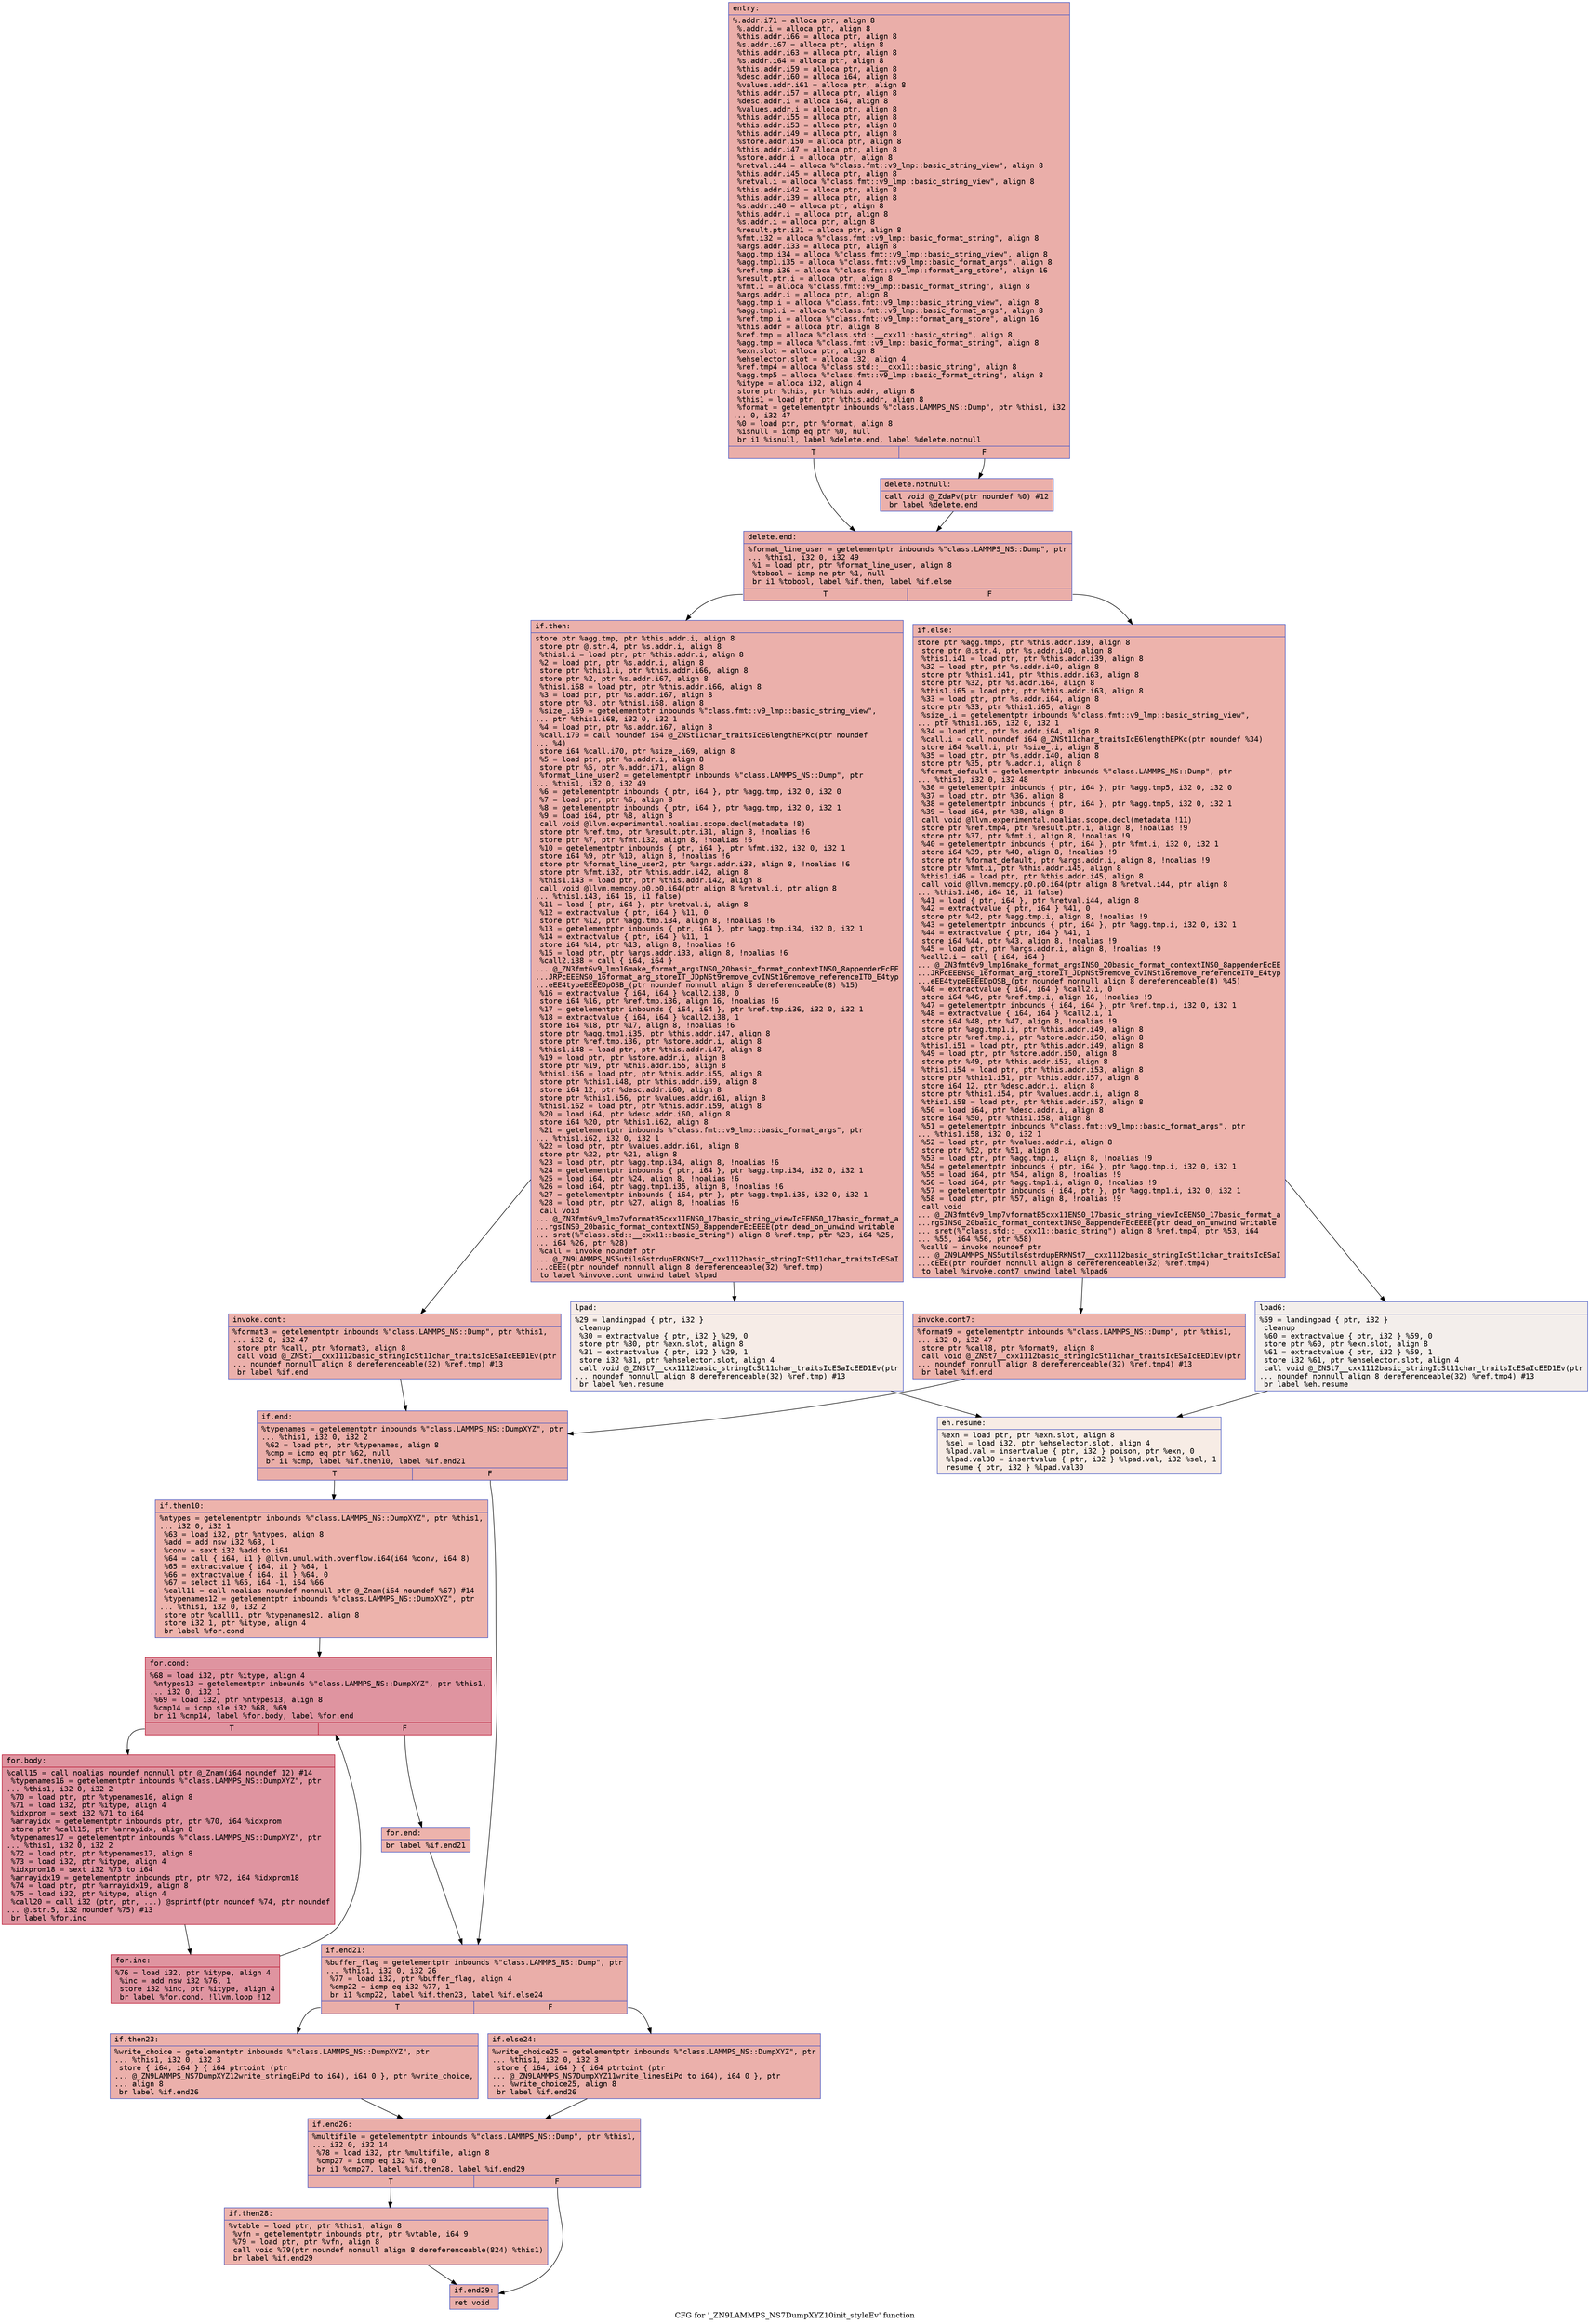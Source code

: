 digraph "CFG for '_ZN9LAMMPS_NS7DumpXYZ10init_styleEv' function" {
	label="CFG for '_ZN9LAMMPS_NS7DumpXYZ10init_styleEv' function";

	Node0x562b3e1deb30 [shape=record,color="#3d50c3ff", style=filled, fillcolor="#d0473d70" fontname="Courier",label="{entry:\l|  %.addr.i71 = alloca ptr, align 8\l  %.addr.i = alloca ptr, align 8\l  %this.addr.i66 = alloca ptr, align 8\l  %s.addr.i67 = alloca ptr, align 8\l  %this.addr.i63 = alloca ptr, align 8\l  %s.addr.i64 = alloca ptr, align 8\l  %this.addr.i59 = alloca ptr, align 8\l  %desc.addr.i60 = alloca i64, align 8\l  %values.addr.i61 = alloca ptr, align 8\l  %this.addr.i57 = alloca ptr, align 8\l  %desc.addr.i = alloca i64, align 8\l  %values.addr.i = alloca ptr, align 8\l  %this.addr.i55 = alloca ptr, align 8\l  %this.addr.i53 = alloca ptr, align 8\l  %this.addr.i49 = alloca ptr, align 8\l  %store.addr.i50 = alloca ptr, align 8\l  %this.addr.i47 = alloca ptr, align 8\l  %store.addr.i = alloca ptr, align 8\l  %retval.i44 = alloca %\"class.fmt::v9_lmp::basic_string_view\", align 8\l  %this.addr.i45 = alloca ptr, align 8\l  %retval.i = alloca %\"class.fmt::v9_lmp::basic_string_view\", align 8\l  %this.addr.i42 = alloca ptr, align 8\l  %this.addr.i39 = alloca ptr, align 8\l  %s.addr.i40 = alloca ptr, align 8\l  %this.addr.i = alloca ptr, align 8\l  %s.addr.i = alloca ptr, align 8\l  %result.ptr.i31 = alloca ptr, align 8\l  %fmt.i32 = alloca %\"class.fmt::v9_lmp::basic_format_string\", align 8\l  %args.addr.i33 = alloca ptr, align 8\l  %agg.tmp.i34 = alloca %\"class.fmt::v9_lmp::basic_string_view\", align 8\l  %agg.tmp1.i35 = alloca %\"class.fmt::v9_lmp::basic_format_args\", align 8\l  %ref.tmp.i36 = alloca %\"class.fmt::v9_lmp::format_arg_store\", align 16\l  %result.ptr.i = alloca ptr, align 8\l  %fmt.i = alloca %\"class.fmt::v9_lmp::basic_format_string\", align 8\l  %args.addr.i = alloca ptr, align 8\l  %agg.tmp.i = alloca %\"class.fmt::v9_lmp::basic_string_view\", align 8\l  %agg.tmp1.i = alloca %\"class.fmt::v9_lmp::basic_format_args\", align 8\l  %ref.tmp.i = alloca %\"class.fmt::v9_lmp::format_arg_store\", align 16\l  %this.addr = alloca ptr, align 8\l  %ref.tmp = alloca %\"class.std::__cxx11::basic_string\", align 8\l  %agg.tmp = alloca %\"class.fmt::v9_lmp::basic_format_string\", align 8\l  %exn.slot = alloca ptr, align 8\l  %ehselector.slot = alloca i32, align 4\l  %ref.tmp4 = alloca %\"class.std::__cxx11::basic_string\", align 8\l  %agg.tmp5 = alloca %\"class.fmt::v9_lmp::basic_format_string\", align 8\l  %itype = alloca i32, align 4\l  store ptr %this, ptr %this.addr, align 8\l  %this1 = load ptr, ptr %this.addr, align 8\l  %format = getelementptr inbounds %\"class.LAMMPS_NS::Dump\", ptr %this1, i32\l... 0, i32 47\l  %0 = load ptr, ptr %format, align 8\l  %isnull = icmp eq ptr %0, null\l  br i1 %isnull, label %delete.end, label %delete.notnull\l|{<s0>T|<s1>F}}"];
	Node0x562b3e1deb30:s0 -> Node0x562b3e1e24b0[tooltip="entry -> delete.end\nProbability 37.50%" ];
	Node0x562b3e1deb30:s1 -> Node0x562b3e1e2530[tooltip="entry -> delete.notnull\nProbability 62.50%" ];
	Node0x562b3e1e2530 [shape=record,color="#3d50c3ff", style=filled, fillcolor="#d24b4070" fontname="Courier",label="{delete.notnull:\l|  call void @_ZdaPv(ptr noundef %0) #12\l  br label %delete.end\l}"];
	Node0x562b3e1e2530 -> Node0x562b3e1e24b0[tooltip="delete.notnull -> delete.end\nProbability 100.00%" ];
	Node0x562b3e1e24b0 [shape=record,color="#3d50c3ff", style=filled, fillcolor="#d0473d70" fontname="Courier",label="{delete.end:\l|  %format_line_user = getelementptr inbounds %\"class.LAMMPS_NS::Dump\", ptr\l... %this1, i32 0, i32 49\l  %1 = load ptr, ptr %format_line_user, align 8\l  %tobool = icmp ne ptr %1, null\l  br i1 %tobool, label %if.then, label %if.else\l|{<s0>T|<s1>F}}"];
	Node0x562b3e1e24b0:s0 -> Node0x562b3e1e2ac0[tooltip="delete.end -> if.then\nProbability 62.50%" ];
	Node0x562b3e1e24b0:s1 -> Node0x562b3e1e2b30[tooltip="delete.end -> if.else\nProbability 37.50%" ];
	Node0x562b3e1e2ac0 [shape=record,color="#3d50c3ff", style=filled, fillcolor="#d24b4070" fontname="Courier",label="{if.then:\l|  store ptr %agg.tmp, ptr %this.addr.i, align 8\l  store ptr @.str.4, ptr %s.addr.i, align 8\l  %this1.i = load ptr, ptr %this.addr.i, align 8\l  %2 = load ptr, ptr %s.addr.i, align 8\l  store ptr %this1.i, ptr %this.addr.i66, align 8\l  store ptr %2, ptr %s.addr.i67, align 8\l  %this1.i68 = load ptr, ptr %this.addr.i66, align 8\l  %3 = load ptr, ptr %s.addr.i67, align 8\l  store ptr %3, ptr %this1.i68, align 8\l  %size_.i69 = getelementptr inbounds %\"class.fmt::v9_lmp::basic_string_view\",\l... ptr %this1.i68, i32 0, i32 1\l  %4 = load ptr, ptr %s.addr.i67, align 8\l  %call.i70 = call noundef i64 @_ZNSt11char_traitsIcE6lengthEPKc(ptr noundef\l... %4)\l  store i64 %call.i70, ptr %size_.i69, align 8\l  %5 = load ptr, ptr %s.addr.i, align 8\l  store ptr %5, ptr %.addr.i71, align 8\l  %format_line_user2 = getelementptr inbounds %\"class.LAMMPS_NS::Dump\", ptr\l... %this1, i32 0, i32 49\l  %6 = getelementptr inbounds \{ ptr, i64 \}, ptr %agg.tmp, i32 0, i32 0\l  %7 = load ptr, ptr %6, align 8\l  %8 = getelementptr inbounds \{ ptr, i64 \}, ptr %agg.tmp, i32 0, i32 1\l  %9 = load i64, ptr %8, align 8\l  call void @llvm.experimental.noalias.scope.decl(metadata !8)\l  store ptr %ref.tmp, ptr %result.ptr.i31, align 8, !noalias !6\l  store ptr %7, ptr %fmt.i32, align 8, !noalias !6\l  %10 = getelementptr inbounds \{ ptr, i64 \}, ptr %fmt.i32, i32 0, i32 1\l  store i64 %9, ptr %10, align 8, !noalias !6\l  store ptr %format_line_user2, ptr %args.addr.i33, align 8, !noalias !6\l  store ptr %fmt.i32, ptr %this.addr.i42, align 8\l  %this1.i43 = load ptr, ptr %this.addr.i42, align 8\l  call void @llvm.memcpy.p0.p0.i64(ptr align 8 %retval.i, ptr align 8\l... %this1.i43, i64 16, i1 false)\l  %11 = load \{ ptr, i64 \}, ptr %retval.i, align 8\l  %12 = extractvalue \{ ptr, i64 \} %11, 0\l  store ptr %12, ptr %agg.tmp.i34, align 8, !noalias !6\l  %13 = getelementptr inbounds \{ ptr, i64 \}, ptr %agg.tmp.i34, i32 0, i32 1\l  %14 = extractvalue \{ ptr, i64 \} %11, 1\l  store i64 %14, ptr %13, align 8, !noalias !6\l  %15 = load ptr, ptr %args.addr.i33, align 8, !noalias !6\l  %call2.i38 = call \{ i64, i64 \}\l... @_ZN3fmt6v9_lmp16make_format_argsINS0_20basic_format_contextINS0_8appenderEcEE\l...JRPcEEENS0_16format_arg_storeIT_JDpNSt9remove_cvINSt16remove_referenceIT0_E4typ\l...eEE4typeEEEEDpOSB_(ptr noundef nonnull align 8 dereferenceable(8) %15)\l  %16 = extractvalue \{ i64, i64 \} %call2.i38, 0\l  store i64 %16, ptr %ref.tmp.i36, align 16, !noalias !6\l  %17 = getelementptr inbounds \{ i64, i64 \}, ptr %ref.tmp.i36, i32 0, i32 1\l  %18 = extractvalue \{ i64, i64 \} %call2.i38, 1\l  store i64 %18, ptr %17, align 8, !noalias !6\l  store ptr %agg.tmp1.i35, ptr %this.addr.i47, align 8\l  store ptr %ref.tmp.i36, ptr %store.addr.i, align 8\l  %this1.i48 = load ptr, ptr %this.addr.i47, align 8\l  %19 = load ptr, ptr %store.addr.i, align 8\l  store ptr %19, ptr %this.addr.i55, align 8\l  %this1.i56 = load ptr, ptr %this.addr.i55, align 8\l  store ptr %this1.i48, ptr %this.addr.i59, align 8\l  store i64 12, ptr %desc.addr.i60, align 8\l  store ptr %this1.i56, ptr %values.addr.i61, align 8\l  %this1.i62 = load ptr, ptr %this.addr.i59, align 8\l  %20 = load i64, ptr %desc.addr.i60, align 8\l  store i64 %20, ptr %this1.i62, align 8\l  %21 = getelementptr inbounds %\"class.fmt::v9_lmp::basic_format_args\", ptr\l... %this1.i62, i32 0, i32 1\l  %22 = load ptr, ptr %values.addr.i61, align 8\l  store ptr %22, ptr %21, align 8\l  %23 = load ptr, ptr %agg.tmp.i34, align 8, !noalias !6\l  %24 = getelementptr inbounds \{ ptr, i64 \}, ptr %agg.tmp.i34, i32 0, i32 1\l  %25 = load i64, ptr %24, align 8, !noalias !6\l  %26 = load i64, ptr %agg.tmp1.i35, align 8, !noalias !6\l  %27 = getelementptr inbounds \{ i64, ptr \}, ptr %agg.tmp1.i35, i32 0, i32 1\l  %28 = load ptr, ptr %27, align 8, !noalias !6\l  call void\l... @_ZN3fmt6v9_lmp7vformatB5cxx11ENS0_17basic_string_viewIcEENS0_17basic_format_a\l...rgsINS0_20basic_format_contextINS0_8appenderEcEEEE(ptr dead_on_unwind writable\l... sret(%\"class.std::__cxx11::basic_string\") align 8 %ref.tmp, ptr %23, i64 %25,\l... i64 %26, ptr %28)\l  %call = invoke noundef ptr\l... @_ZN9LAMMPS_NS5utils6strdupERKNSt7__cxx1112basic_stringIcSt11char_traitsIcESaI\l...cEEE(ptr noundef nonnull align 8 dereferenceable(32) %ref.tmp)\l          to label %invoke.cont unwind label %lpad\l}"];
	Node0x562b3e1e2ac0 -> Node0x562b3e1e63a0[tooltip="if.then -> invoke.cont\nProbability 100.00%" ];
	Node0x562b3e1e2ac0 -> Node0x562b3e1e6450[tooltip="if.then -> lpad\nProbability 0.00%" ];
	Node0x562b3e1e63a0 [shape=record,color="#3d50c3ff", style=filled, fillcolor="#d24b4070" fontname="Courier",label="{invoke.cont:\l|  %format3 = getelementptr inbounds %\"class.LAMMPS_NS::Dump\", ptr %this1,\l... i32 0, i32 47\l  store ptr %call, ptr %format3, align 8\l  call void @_ZNSt7__cxx1112basic_stringIcSt11char_traitsIcESaIcEED1Ev(ptr\l... noundef nonnull align 8 dereferenceable(32) %ref.tmp) #13\l  br label %if.end\l}"];
	Node0x562b3e1e63a0 -> Node0x562b3e1e6730[tooltip="invoke.cont -> if.end\nProbability 100.00%" ];
	Node0x562b3e1e6450 [shape=record,color="#3d50c3ff", style=filled, fillcolor="#ead5c970" fontname="Courier",label="{lpad:\l|  %29 = landingpad \{ ptr, i32 \}\l          cleanup\l  %30 = extractvalue \{ ptr, i32 \} %29, 0\l  store ptr %30, ptr %exn.slot, align 8\l  %31 = extractvalue \{ ptr, i32 \} %29, 1\l  store i32 %31, ptr %ehselector.slot, align 4\l  call void @_ZNSt7__cxx1112basic_stringIcSt11char_traitsIcESaIcEED1Ev(ptr\l... noundef nonnull align 8 dereferenceable(32) %ref.tmp) #13\l  br label %eh.resume\l}"];
	Node0x562b3e1e6450 -> Node0x562b3e1e6b10[tooltip="lpad -> eh.resume\nProbability 100.00%" ];
	Node0x562b3e1e2b30 [shape=record,color="#3d50c3ff", style=filled, fillcolor="#d6524470" fontname="Courier",label="{if.else:\l|  store ptr %agg.tmp5, ptr %this.addr.i39, align 8\l  store ptr @.str.4, ptr %s.addr.i40, align 8\l  %this1.i41 = load ptr, ptr %this.addr.i39, align 8\l  %32 = load ptr, ptr %s.addr.i40, align 8\l  store ptr %this1.i41, ptr %this.addr.i63, align 8\l  store ptr %32, ptr %s.addr.i64, align 8\l  %this1.i65 = load ptr, ptr %this.addr.i63, align 8\l  %33 = load ptr, ptr %s.addr.i64, align 8\l  store ptr %33, ptr %this1.i65, align 8\l  %size_.i = getelementptr inbounds %\"class.fmt::v9_lmp::basic_string_view\",\l... ptr %this1.i65, i32 0, i32 1\l  %34 = load ptr, ptr %s.addr.i64, align 8\l  %call.i = call noundef i64 @_ZNSt11char_traitsIcE6lengthEPKc(ptr noundef %34)\l  store i64 %call.i, ptr %size_.i, align 8\l  %35 = load ptr, ptr %s.addr.i40, align 8\l  store ptr %35, ptr %.addr.i, align 8\l  %format_default = getelementptr inbounds %\"class.LAMMPS_NS::Dump\", ptr\l... %this1, i32 0, i32 48\l  %36 = getelementptr inbounds \{ ptr, i64 \}, ptr %agg.tmp5, i32 0, i32 0\l  %37 = load ptr, ptr %36, align 8\l  %38 = getelementptr inbounds \{ ptr, i64 \}, ptr %agg.tmp5, i32 0, i32 1\l  %39 = load i64, ptr %38, align 8\l  call void @llvm.experimental.noalias.scope.decl(metadata !11)\l  store ptr %ref.tmp4, ptr %result.ptr.i, align 8, !noalias !9\l  store ptr %37, ptr %fmt.i, align 8, !noalias !9\l  %40 = getelementptr inbounds \{ ptr, i64 \}, ptr %fmt.i, i32 0, i32 1\l  store i64 %39, ptr %40, align 8, !noalias !9\l  store ptr %format_default, ptr %args.addr.i, align 8, !noalias !9\l  store ptr %fmt.i, ptr %this.addr.i45, align 8\l  %this1.i46 = load ptr, ptr %this.addr.i45, align 8\l  call void @llvm.memcpy.p0.p0.i64(ptr align 8 %retval.i44, ptr align 8\l... %this1.i46, i64 16, i1 false)\l  %41 = load \{ ptr, i64 \}, ptr %retval.i44, align 8\l  %42 = extractvalue \{ ptr, i64 \} %41, 0\l  store ptr %42, ptr %agg.tmp.i, align 8, !noalias !9\l  %43 = getelementptr inbounds \{ ptr, i64 \}, ptr %agg.tmp.i, i32 0, i32 1\l  %44 = extractvalue \{ ptr, i64 \} %41, 1\l  store i64 %44, ptr %43, align 8, !noalias !9\l  %45 = load ptr, ptr %args.addr.i, align 8, !noalias !9\l  %call2.i = call \{ i64, i64 \}\l... @_ZN3fmt6v9_lmp16make_format_argsINS0_20basic_format_contextINS0_8appenderEcEE\l...JRPcEEENS0_16format_arg_storeIT_JDpNSt9remove_cvINSt16remove_referenceIT0_E4typ\l...eEE4typeEEEEDpOSB_(ptr noundef nonnull align 8 dereferenceable(8) %45)\l  %46 = extractvalue \{ i64, i64 \} %call2.i, 0\l  store i64 %46, ptr %ref.tmp.i, align 16, !noalias !9\l  %47 = getelementptr inbounds \{ i64, i64 \}, ptr %ref.tmp.i, i32 0, i32 1\l  %48 = extractvalue \{ i64, i64 \} %call2.i, 1\l  store i64 %48, ptr %47, align 8, !noalias !9\l  store ptr %agg.tmp1.i, ptr %this.addr.i49, align 8\l  store ptr %ref.tmp.i, ptr %store.addr.i50, align 8\l  %this1.i51 = load ptr, ptr %this.addr.i49, align 8\l  %49 = load ptr, ptr %store.addr.i50, align 8\l  store ptr %49, ptr %this.addr.i53, align 8\l  %this1.i54 = load ptr, ptr %this.addr.i53, align 8\l  store ptr %this1.i51, ptr %this.addr.i57, align 8\l  store i64 12, ptr %desc.addr.i, align 8\l  store ptr %this1.i54, ptr %values.addr.i, align 8\l  %this1.i58 = load ptr, ptr %this.addr.i57, align 8\l  %50 = load i64, ptr %desc.addr.i, align 8\l  store i64 %50, ptr %this1.i58, align 8\l  %51 = getelementptr inbounds %\"class.fmt::v9_lmp::basic_format_args\", ptr\l... %this1.i58, i32 0, i32 1\l  %52 = load ptr, ptr %values.addr.i, align 8\l  store ptr %52, ptr %51, align 8\l  %53 = load ptr, ptr %agg.tmp.i, align 8, !noalias !9\l  %54 = getelementptr inbounds \{ ptr, i64 \}, ptr %agg.tmp.i, i32 0, i32 1\l  %55 = load i64, ptr %54, align 8, !noalias !9\l  %56 = load i64, ptr %agg.tmp1.i, align 8, !noalias !9\l  %57 = getelementptr inbounds \{ i64, ptr \}, ptr %agg.tmp1.i, i32 0, i32 1\l  %58 = load ptr, ptr %57, align 8, !noalias !9\l  call void\l... @_ZN3fmt6v9_lmp7vformatB5cxx11ENS0_17basic_string_viewIcEENS0_17basic_format_a\l...rgsINS0_20basic_format_contextINS0_8appenderEcEEEE(ptr dead_on_unwind writable\l... sret(%\"class.std::__cxx11::basic_string\") align 8 %ref.tmp4, ptr %53, i64\l... %55, i64 %56, ptr %58)\l  %call8 = invoke noundef ptr\l... @_ZN9LAMMPS_NS5utils6strdupERKNSt7__cxx1112basic_stringIcSt11char_traitsIcESaI\l...cEEE(ptr noundef nonnull align 8 dereferenceable(32) %ref.tmp4)\l          to label %invoke.cont7 unwind label %lpad6\l}"];
	Node0x562b3e1e2b30 -> Node0x562b3e1ea890[tooltip="if.else -> invoke.cont7\nProbability 100.00%" ];
	Node0x562b3e1e2b30 -> Node0x562b3e1ea8e0[tooltip="if.else -> lpad6\nProbability 0.00%" ];
	Node0x562b3e1ea890 [shape=record,color="#3d50c3ff", style=filled, fillcolor="#d6524470" fontname="Courier",label="{invoke.cont7:\l|  %format9 = getelementptr inbounds %\"class.LAMMPS_NS::Dump\", ptr %this1,\l... i32 0, i32 47\l  store ptr %call8, ptr %format9, align 8\l  call void @_ZNSt7__cxx1112basic_stringIcSt11char_traitsIcESaIcEED1Ev(ptr\l... noundef nonnull align 8 dereferenceable(32) %ref.tmp4) #13\l  br label %if.end\l}"];
	Node0x562b3e1ea890 -> Node0x562b3e1e6730[tooltip="invoke.cont7 -> if.end\nProbability 100.00%" ];
	Node0x562b3e1ea8e0 [shape=record,color="#3d50c3ff", style=filled, fillcolor="#e5d8d170" fontname="Courier",label="{lpad6:\l|  %59 = landingpad \{ ptr, i32 \}\l          cleanup\l  %60 = extractvalue \{ ptr, i32 \} %59, 0\l  store ptr %60, ptr %exn.slot, align 8\l  %61 = extractvalue \{ ptr, i32 \} %59, 1\l  store i32 %61, ptr %ehselector.slot, align 4\l  call void @_ZNSt7__cxx1112basic_stringIcSt11char_traitsIcESaIcEED1Ev(ptr\l... noundef nonnull align 8 dereferenceable(32) %ref.tmp4) #13\l  br label %eh.resume\l}"];
	Node0x562b3e1ea8e0 -> Node0x562b3e1e6b10[tooltip="lpad6 -> eh.resume\nProbability 100.00%" ];
	Node0x562b3e1e6730 [shape=record,color="#3d50c3ff", style=filled, fillcolor="#d0473d70" fontname="Courier",label="{if.end:\l|  %typenames = getelementptr inbounds %\"class.LAMMPS_NS::DumpXYZ\", ptr\l... %this1, i32 0, i32 2\l  %62 = load ptr, ptr %typenames, align 8\l  %cmp = icmp eq ptr %62, null\l  br i1 %cmp, label %if.then10, label %if.end21\l|{<s0>T|<s1>F}}"];
	Node0x562b3e1e6730:s0 -> Node0x562b3e1eabc0[tooltip="if.end -> if.then10\nProbability 37.50%" ];
	Node0x562b3e1e6730:s1 -> Node0x562b3e1eb2c0[tooltip="if.end -> if.end21\nProbability 62.50%" ];
	Node0x562b3e1eabc0 [shape=record,color="#3d50c3ff", style=filled, fillcolor="#d6524470" fontname="Courier",label="{if.then10:\l|  %ntypes = getelementptr inbounds %\"class.LAMMPS_NS::DumpXYZ\", ptr %this1,\l... i32 0, i32 1\l  %63 = load i32, ptr %ntypes, align 8\l  %add = add nsw i32 %63, 1\l  %conv = sext i32 %add to i64\l  %64 = call \{ i64, i1 \} @llvm.umul.with.overflow.i64(i64 %conv, i64 8)\l  %65 = extractvalue \{ i64, i1 \} %64, 1\l  %66 = extractvalue \{ i64, i1 \} %64, 0\l  %67 = select i1 %65, i64 -1, i64 %66\l  %call11 = call noalias noundef nonnull ptr @_Znam(i64 noundef %67) #14\l  %typenames12 = getelementptr inbounds %\"class.LAMMPS_NS::DumpXYZ\", ptr\l... %this1, i32 0, i32 2\l  store ptr %call11, ptr %typenames12, align 8\l  store i32 1, ptr %itype, align 4\l  br label %for.cond\l}"];
	Node0x562b3e1eabc0 -> Node0x562b3e1ebe30[tooltip="if.then10 -> for.cond\nProbability 100.00%" ];
	Node0x562b3e1ebe30 [shape=record,color="#b70d28ff", style=filled, fillcolor="#b70d2870" fontname="Courier",label="{for.cond:\l|  %68 = load i32, ptr %itype, align 4\l  %ntypes13 = getelementptr inbounds %\"class.LAMMPS_NS::DumpXYZ\", ptr %this1,\l... i32 0, i32 1\l  %69 = load i32, ptr %ntypes13, align 8\l  %cmp14 = icmp sle i32 %68, %69\l  br i1 %cmp14, label %for.body, label %for.end\l|{<s0>T|<s1>F}}"];
	Node0x562b3e1ebe30:s0 -> Node0x562b3e1e1fc0[tooltip="for.cond -> for.body\nProbability 96.88%" ];
	Node0x562b3e1ebe30:s1 -> Node0x562b3e1e2040[tooltip="for.cond -> for.end\nProbability 3.12%" ];
	Node0x562b3e1e1fc0 [shape=record,color="#b70d28ff", style=filled, fillcolor="#b70d2870" fontname="Courier",label="{for.body:\l|  %call15 = call noalias noundef nonnull ptr @_Znam(i64 noundef 12) #14\l  %typenames16 = getelementptr inbounds %\"class.LAMMPS_NS::DumpXYZ\", ptr\l... %this1, i32 0, i32 2\l  %70 = load ptr, ptr %typenames16, align 8\l  %71 = load i32, ptr %itype, align 4\l  %idxprom = sext i32 %71 to i64\l  %arrayidx = getelementptr inbounds ptr, ptr %70, i64 %idxprom\l  store ptr %call15, ptr %arrayidx, align 8\l  %typenames17 = getelementptr inbounds %\"class.LAMMPS_NS::DumpXYZ\", ptr\l... %this1, i32 0, i32 2\l  %72 = load ptr, ptr %typenames17, align 8\l  %73 = load i32, ptr %itype, align 4\l  %idxprom18 = sext i32 %73 to i64\l  %arrayidx19 = getelementptr inbounds ptr, ptr %72, i64 %idxprom18\l  %74 = load ptr, ptr %arrayidx19, align 8\l  %75 = load i32, ptr %itype, align 4\l  %call20 = call i32 (ptr, ptr, ...) @sprintf(ptr noundef %74, ptr noundef\l... @.str.5, i32 noundef %75) #13\l  br label %for.inc\l}"];
	Node0x562b3e1e1fc0 -> Node0x562b3e1ed4b0[tooltip="for.body -> for.inc\nProbability 100.00%" ];
	Node0x562b3e1ed4b0 [shape=record,color="#b70d28ff", style=filled, fillcolor="#b70d2870" fontname="Courier",label="{for.inc:\l|  %76 = load i32, ptr %itype, align 4\l  %inc = add nsw i32 %76, 1\l  store i32 %inc, ptr %itype, align 4\l  br label %for.cond, !llvm.loop !12\l}"];
	Node0x562b3e1ed4b0 -> Node0x562b3e1ebe30[tooltip="for.inc -> for.cond\nProbability 100.00%" ];
	Node0x562b3e1e2040 [shape=record,color="#3d50c3ff", style=filled, fillcolor="#d6524470" fontname="Courier",label="{for.end:\l|  br label %if.end21\l}"];
	Node0x562b3e1e2040 -> Node0x562b3e1eb2c0[tooltip="for.end -> if.end21\nProbability 100.00%" ];
	Node0x562b3e1eb2c0 [shape=record,color="#3d50c3ff", style=filled, fillcolor="#d0473d70" fontname="Courier",label="{if.end21:\l|  %buffer_flag = getelementptr inbounds %\"class.LAMMPS_NS::Dump\", ptr\l... %this1, i32 0, i32 26\l  %77 = load i32, ptr %buffer_flag, align 4\l  %cmp22 = icmp eq i32 %77, 1\l  br i1 %cmp22, label %if.then23, label %if.else24\l|{<s0>T|<s1>F}}"];
	Node0x562b3e1eb2c0:s0 -> Node0x562b3e1edc10[tooltip="if.end21 -> if.then23\nProbability 50.00%" ];
	Node0x562b3e1eb2c0:s1 -> Node0x562b3e1edc90[tooltip="if.end21 -> if.else24\nProbability 50.00%" ];
	Node0x562b3e1edc10 [shape=record,color="#3d50c3ff", style=filled, fillcolor="#d24b4070" fontname="Courier",label="{if.then23:\l|  %write_choice = getelementptr inbounds %\"class.LAMMPS_NS::DumpXYZ\", ptr\l... %this1, i32 0, i32 3\l  store \{ i64, i64 \} \{ i64 ptrtoint (ptr\l... @_ZN9LAMMPS_NS7DumpXYZ12write_stringEiPd to i64), i64 0 \}, ptr %write_choice,\l... align 8\l  br label %if.end26\l}"];
	Node0x562b3e1edc10 -> Node0x562b3e1ee090[tooltip="if.then23 -> if.end26\nProbability 100.00%" ];
	Node0x562b3e1edc90 [shape=record,color="#3d50c3ff", style=filled, fillcolor="#d24b4070" fontname="Courier",label="{if.else24:\l|  %write_choice25 = getelementptr inbounds %\"class.LAMMPS_NS::DumpXYZ\", ptr\l... %this1, i32 0, i32 3\l  store \{ i64, i64 \} \{ i64 ptrtoint (ptr\l... @_ZN9LAMMPS_NS7DumpXYZ11write_linesEiPd to i64), i64 0 \}, ptr\l... %write_choice25, align 8\l  br label %if.end26\l}"];
	Node0x562b3e1edc90 -> Node0x562b3e1ee090[tooltip="if.else24 -> if.end26\nProbability 100.00%" ];
	Node0x562b3e1ee090 [shape=record,color="#3d50c3ff", style=filled, fillcolor="#d0473d70" fontname="Courier",label="{if.end26:\l|  %multifile = getelementptr inbounds %\"class.LAMMPS_NS::Dump\", ptr %this1,\l... i32 0, i32 14\l  %78 = load i32, ptr %multifile, align 8\l  %cmp27 = icmp eq i32 %78, 0\l  br i1 %cmp27, label %if.then28, label %if.end29\l|{<s0>T|<s1>F}}"];
	Node0x562b3e1ee090:s0 -> Node0x562b3e1ee760[tooltip="if.end26 -> if.then28\nProbability 37.50%" ];
	Node0x562b3e1ee090:s1 -> Node0x562b3e1ee7e0[tooltip="if.end26 -> if.end29\nProbability 62.50%" ];
	Node0x562b3e1ee760 [shape=record,color="#3d50c3ff", style=filled, fillcolor="#d6524470" fontname="Courier",label="{if.then28:\l|  %vtable = load ptr, ptr %this1, align 8\l  %vfn = getelementptr inbounds ptr, ptr %vtable, i64 9\l  %79 = load ptr, ptr %vfn, align 8\l  call void %79(ptr noundef nonnull align 8 dereferenceable(824) %this1)\l  br label %if.end29\l}"];
	Node0x562b3e1ee760 -> Node0x562b3e1ee7e0[tooltip="if.then28 -> if.end29\nProbability 100.00%" ];
	Node0x562b3e1ee7e0 [shape=record,color="#3d50c3ff", style=filled, fillcolor="#d0473d70" fontname="Courier",label="{if.end29:\l|  ret void\l}"];
	Node0x562b3e1e6b10 [shape=record,color="#3d50c3ff", style=filled, fillcolor="#ecd3c570" fontname="Courier",label="{eh.resume:\l|  %exn = load ptr, ptr %exn.slot, align 8\l  %sel = load i32, ptr %ehselector.slot, align 4\l  %lpad.val = insertvalue \{ ptr, i32 \} poison, ptr %exn, 0\l  %lpad.val30 = insertvalue \{ ptr, i32 \} %lpad.val, i32 %sel, 1\l  resume \{ ptr, i32 \} %lpad.val30\l}"];
}
